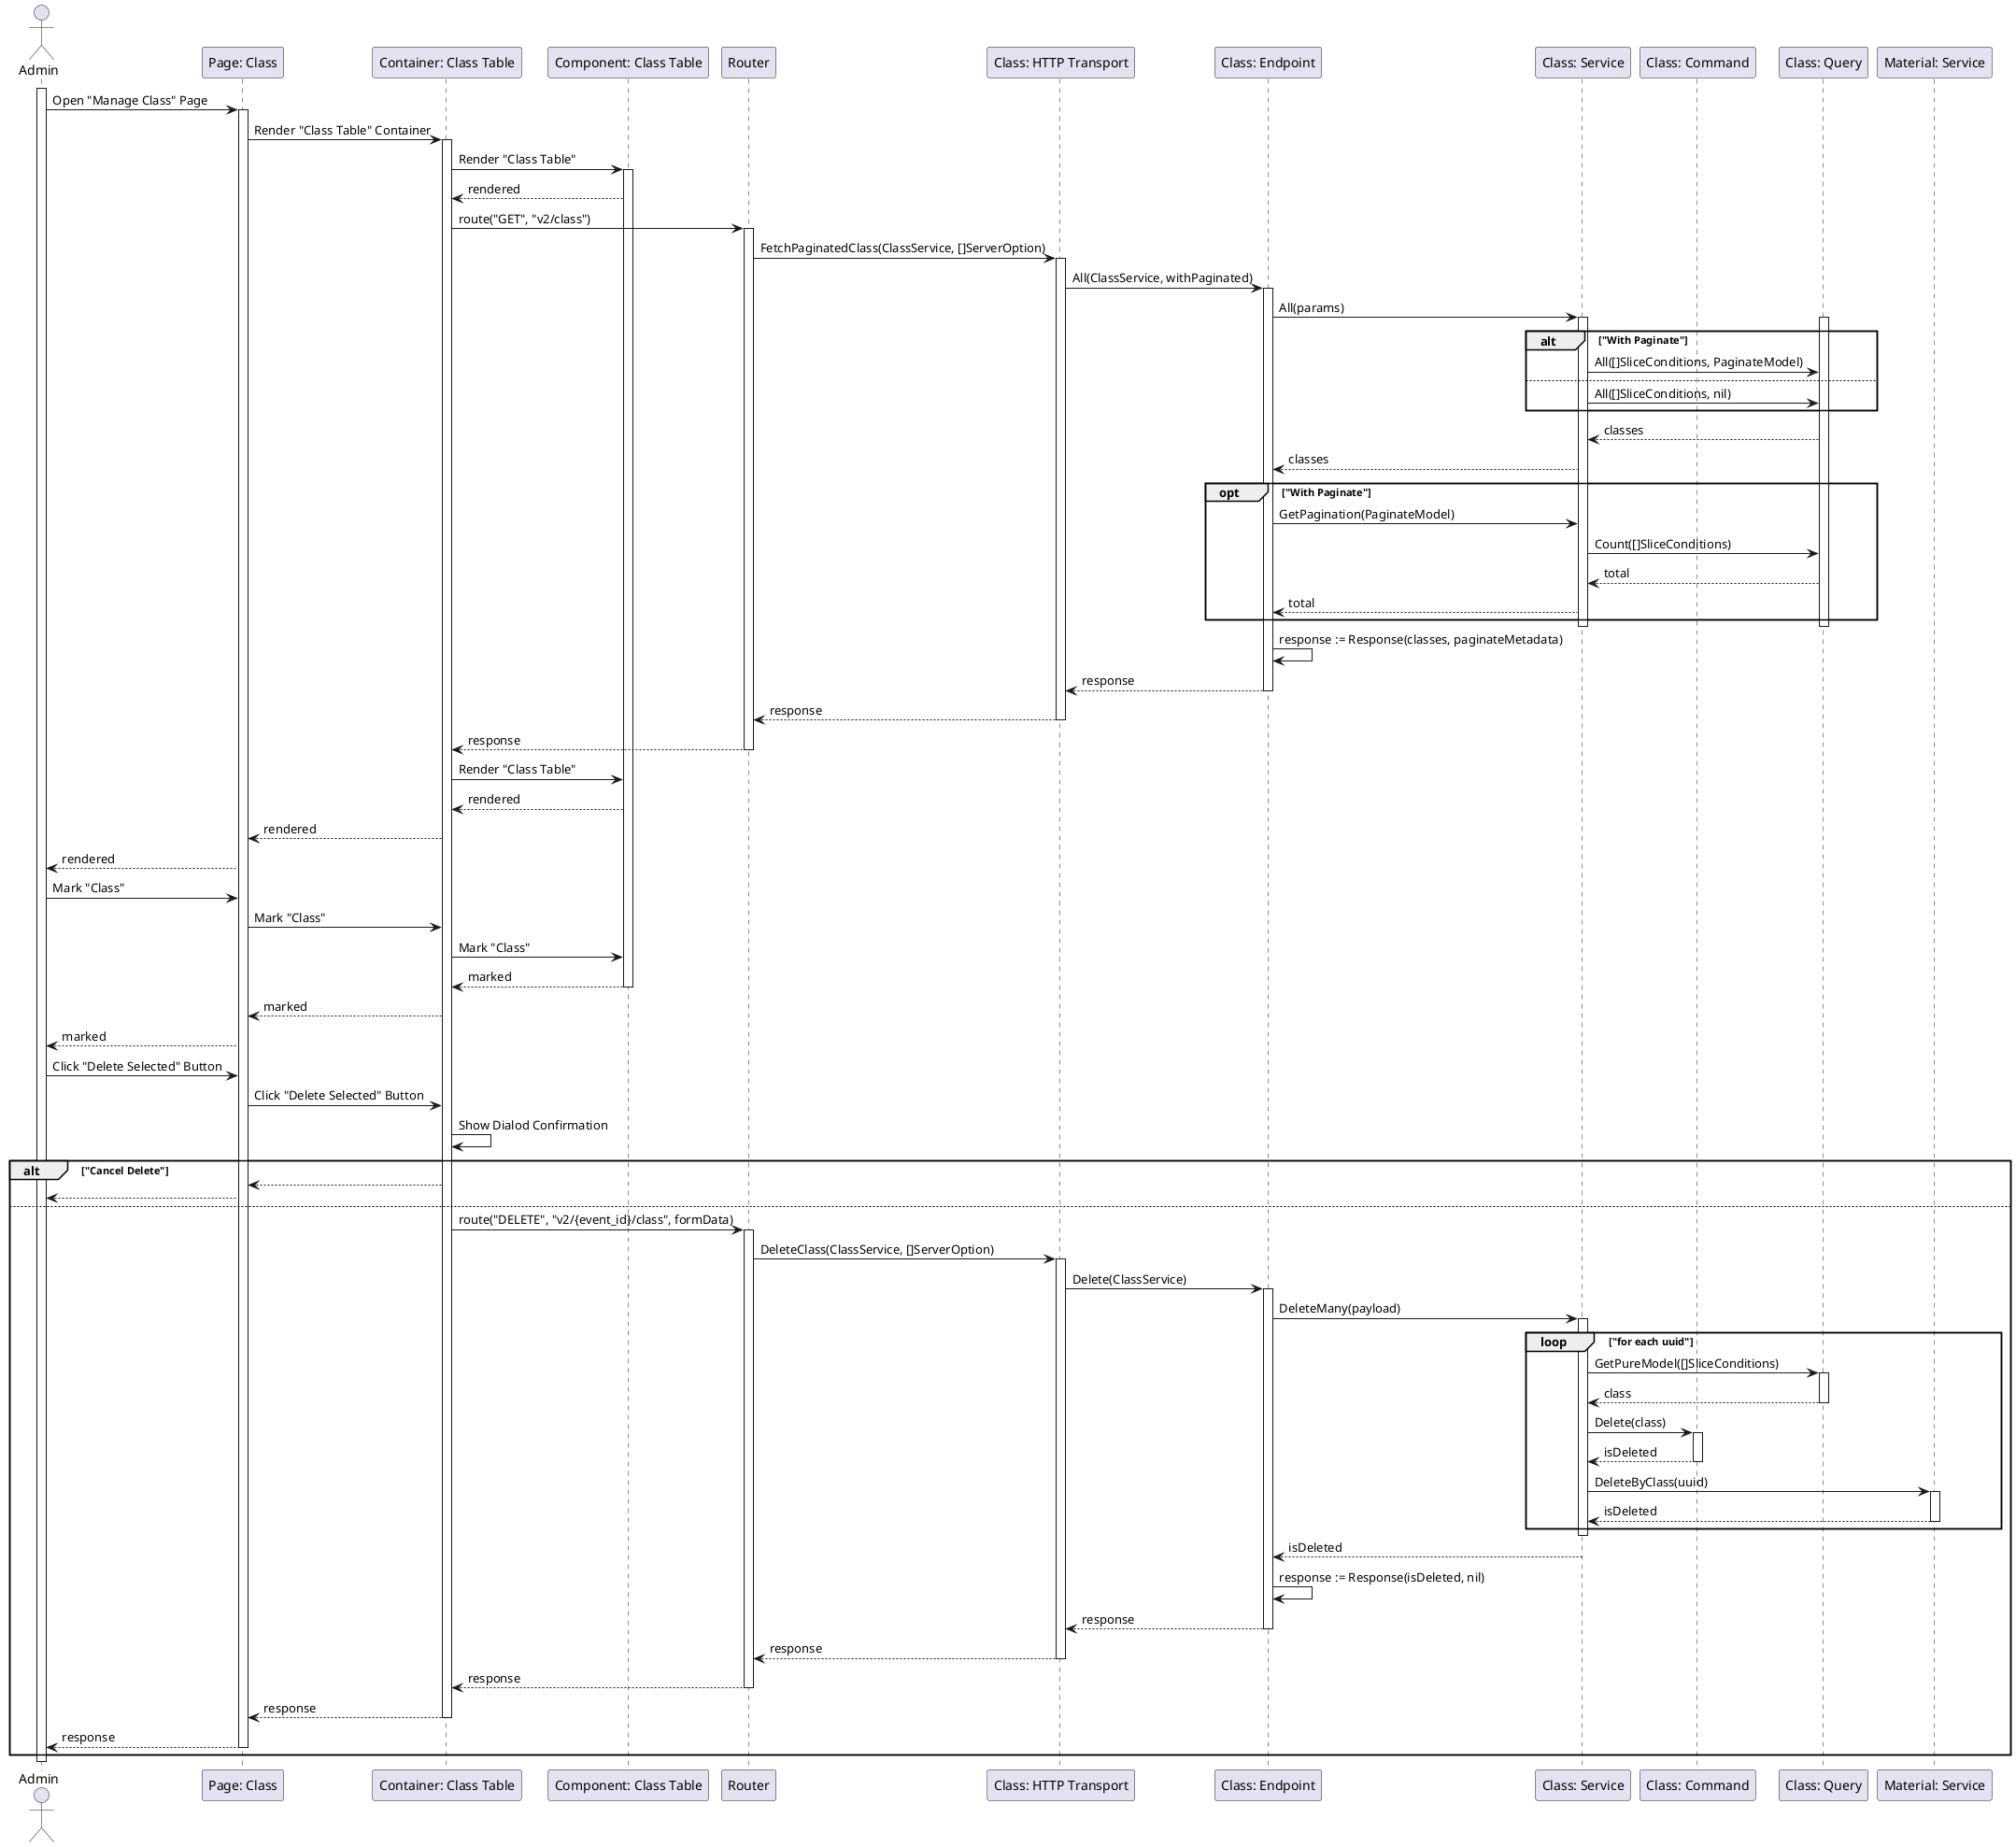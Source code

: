 @startuml DeleteClass

actor Admin
participant "Page: Class" as ClassPage
participant "Container: Class Table" as ClassTableContainer
participant "Component: Class Table" as ClassTable
participant "Router" as Router
participant "Class: HTTP Transport" as ClassHTTPTransport
participant "Class: Endpoint" as ClassEndpoint
participant "Class: Service" as ClassService
participant "Class: Command" as ClassCommand
participant "Class: Query" as ClassQuery
participant "Material: Service" as MaterialService

activate Admin

Admin->ClassPage: Open "Manage Class" Page
activate ClassPage
ClassPage->ClassTableContainer: Render "Class Table" Container
activate ClassTableContainer
ClassTableContainer->ClassTable: Render "Class Table"
activate ClassTable
ClassTable-->ClassTableContainer: rendered
ClassTableContainer->Router: route("GET", "v2/class")
activate Router
Router->ClassHTTPTransport: FetchPaginatedClass(ClassService, []ServerOption)
activate ClassHTTPTransport
ClassHTTPTransport->ClassEndpoint: All(ClassService, withPaginated)
activate ClassEndpoint
ClassEndpoint->ClassService: All(params)

activate ClassService
activate ClassQuery
alt "With Paginate"
    ClassService->ClassQuery: All([]SliceConditions, PaginateModel)
else
    ClassService->ClassQuery: All([]SliceConditions, nil)
end
ClassQuery-->ClassService: classes
ClassService-->ClassEndpoint: classes

opt "With Paginate"
    ClassEndpoint->ClassService: GetPagination(PaginateModel)
    ClassService->ClassQuery: Count([]SliceConditions)
    ClassQuery-->ClassService: total
    ClassService-->ClassEndpoint: total
end
deactivate ClassQuery
deactivate ClassService

ClassEndpoint->ClassEndpoint: response := Response(classes, paginateMetadata)
ClassEndpoint-->ClassHTTPTransport: response
deactivate ClassEndpoint
ClassHTTPTransport-->Router: response
deactivate ClassHTTPTransport
Router-->ClassTableContainer: response
deactivate Router
ClassTableContainer->ClassTable: Render "Class Table"
ClassTable-->ClassTableContainer: rendered
ClassTableContainer-->ClassPage: rendered
ClassPage-->Admin: rendered

Admin->ClassPage: Mark "Class"
ClassPage->ClassTableContainer: Mark "Class"
ClassTableContainer->ClassTable: Mark "Class"
ClassTable-->ClassTableContainer: marked
deactivate ClassTable
ClassTableContainer-->ClassPage: marked
ClassPage-->Admin: marked

Admin->ClassPage: Click "Delete Selected" Button
ClassPage->ClassTableContainer: Click "Delete Selected" Button
ClassTableContainer->ClassTableContainer: Show Dialod Confirmation

alt "Cancel Delete"
    ClassTableContainer-->ClassPage
    ClassPage-->Admin
else
    ClassTableContainer->Router: route("DELETE", "v2/{event_id}/class", formData)
    activate Router
    Router->ClassHTTPTransport: DeleteClass(ClassService, []ServerOption)
    activate ClassHTTPTransport
    ClassHTTPTransport->ClassEndpoint: Delete(ClassService)
    activate ClassEndpoint
    ClassEndpoint->ClassService: DeleteMany(payload)

    activate ClassService
    loop "for each uuid"
        ClassService->ClassQuery: GetPureModel([]SliceConditions)
        activate ClassQuery
        ClassQuery-->ClassService: class
        deactivate ClassQuery

        ClassService->ClassCommand: Delete(class)
        activate ClassCommand
        ClassCommand-->ClassService: isDeleted
        deactivate ClassCommand

        ClassService->MaterialService: DeleteByClass(uuid)
        activate MaterialService
        MaterialService-->ClassService: isDeleted
        deactivate MaterialService
    end
    deactivate ClassService
    
    ClassService-->ClassEndpoint: isDeleted
    ClassEndpoint->ClassEndpoint: response := Response(isDeleted, nil)
    ClassEndpoint-->ClassHTTPTransport: response
    deactivate ClassEndpoint
    ClassHTTPTransport-->Router: response
    deactivate ClassHTTPTransport
    Router-->ClassTableContainer: response
    deactivate Router
    ClassTableContainer-->ClassPage: response
    deactivate ClassTableContainer
    ClassPage-->Admin: response
    deactivate ClassPage
end

deactivate Admin

@enduml